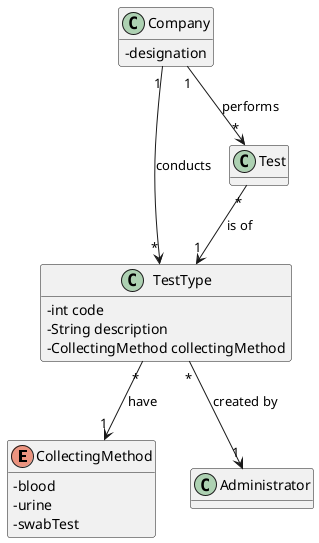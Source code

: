 @startuml
skinparam classAttributeIconSize 0
hide methods
enum CollectingMethod {
  -blood
  -urine
  -swabTest
}

class TestType {
  -int code
  -String description
  -CollectingMethod collectingMethod
}

class Company {
  -designation
}

class Test {
}

class Administrator {
}

TestType "*" --> "1" CollectingMethod : have 
Company "1" --> "*" TestType : conducts
Test "*" --> "1" TestType : is of
Company "1" --> "*" Test : performs
TestType "*" --> "1" Administrator : created by
@enduml